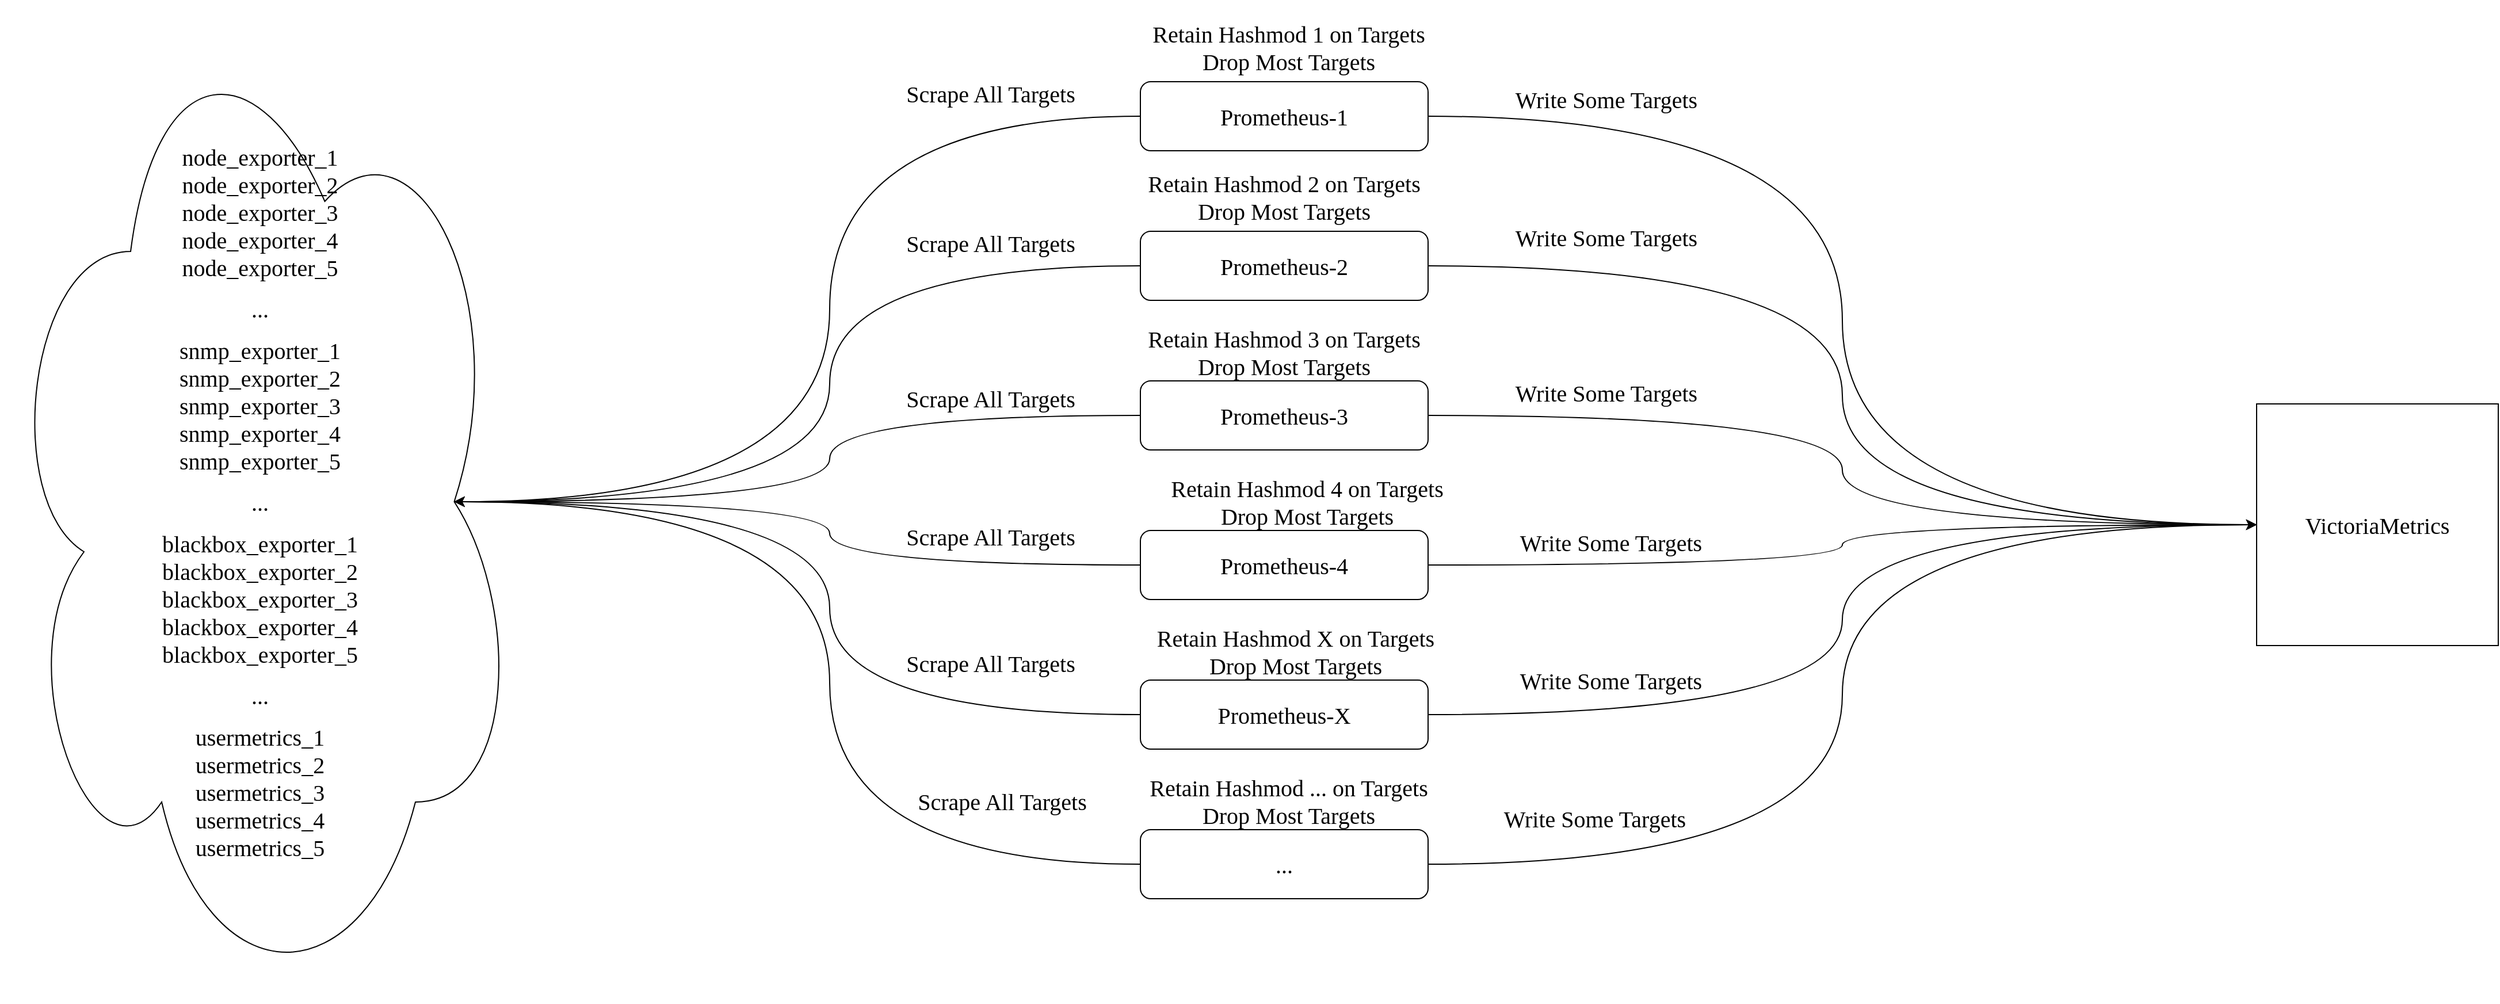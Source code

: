 <mxfile version="20.3.3" type="github">
  <diagram id="3_i7pnRN1mMnfPFEKbxZ" name="第 1 页">
    <mxGraphModel dx="2952" dy="809" grid="1" gridSize="10" guides="1" tooltips="1" connect="1" arrows="1" fold="1" page="1" pageScale="1" pageWidth="827" pageHeight="1169" math="0" shadow="0">
      <root>
        <mxCell id="0" />
        <mxCell id="1" parent="0" />
        <mxCell id="cNuTvtTyNtGrVQrMZ5xX-1" value="&lt;p&gt;&lt;span style=&quot;font-family: &amp;quot;Comic Sans MS&amp;quot;; font-size: 20px;&quot;&gt;node&lt;/span&gt;&lt;span style=&quot;background-color: initial; font-family: &amp;quot;Comic Sans MS&amp;quot;; font-size: 20px;&quot;&gt;_exporter_1&lt;/span&gt;&lt;span style=&quot;font-family: &amp;quot;Comic Sans MS&amp;quot;; font-size: 20px;&quot;&gt;&lt;br&gt;&lt;/span&gt;&lt;span style=&quot;font-family: &amp;quot;Comic Sans MS&amp;quot;; font-size: 20px;&quot;&gt;node&lt;/span&gt;&lt;span style=&quot;background-color: initial; font-family: &amp;quot;Comic Sans MS&amp;quot;; font-size: 20px;&quot;&gt;_exporter_2&lt;/span&gt;&lt;span style=&quot;background-color: initial; font-family: &amp;quot;Comic Sans MS&amp;quot;; font-size: 20px;&quot;&gt;&lt;br&gt;&lt;/span&gt;&lt;span style=&quot;font-family: &amp;quot;Comic Sans MS&amp;quot;; font-size: 20px;&quot;&gt;node&lt;/span&gt;&lt;span style=&quot;background-color: initial; font-family: &amp;quot;Comic Sans MS&amp;quot;; font-size: 20px;&quot;&gt;_exporter_3&lt;/span&gt;&lt;span style=&quot;font-family: &amp;quot;Comic Sans MS&amp;quot;; font-size: 20px;&quot;&gt;&lt;br&gt;&lt;/span&gt;&lt;span style=&quot;font-family: &amp;quot;Comic Sans MS&amp;quot;; font-size: 20px;&quot;&gt;node&lt;/span&gt;&lt;span style=&quot;background-color: initial; font-family: &amp;quot;Comic Sans MS&amp;quot;; font-size: 20px;&quot;&gt;_exporter&lt;/span&gt;&lt;span style=&quot;font-family: &amp;quot;Comic Sans MS&amp;quot;; font-size: 20px;&quot;&gt;_4&lt;/span&gt;&lt;span style=&quot;font-family: &amp;quot;Comic Sans MS&amp;quot;; font-size: 20px;&quot;&gt;&lt;br&gt;&lt;/span&gt;&lt;span style=&quot;font-family: &amp;quot;Comic Sans MS&amp;quot;; font-size: 20px;&quot;&gt;node&lt;/span&gt;&lt;span style=&quot;background-color: initial; font-family: &amp;quot;Comic Sans MS&amp;quot;; font-size: 20px;&quot;&gt;_exporter_5&lt;/span&gt;&lt;/p&gt;&lt;p&gt;&lt;span style=&quot;background-color: initial; font-family: &amp;quot;Comic Sans MS&amp;quot;; font-size: 20px;&quot;&gt;...&lt;/span&gt;&lt;/p&gt;&lt;p&gt;&lt;span style=&quot;font-family: &amp;quot;Comic Sans MS&amp;quot;; font-size: 20px;&quot;&gt;snmp&lt;/span&gt;&lt;span style=&quot;background-color: initial; font-family: &amp;quot;Comic Sans MS&amp;quot;; font-size: 20px;&quot;&gt;_exporter_1&lt;/span&gt;&lt;span style=&quot;font-family: &amp;quot;Comic Sans MS&amp;quot;; font-size: 20px;&quot;&gt;&lt;br&gt;&lt;/span&gt;&lt;span style=&quot;font-family: &amp;quot;Comic Sans MS&amp;quot;; font-size: 20px;&quot;&gt;snmp&lt;/span&gt;&lt;span style=&quot;background-color: initial; font-family: &amp;quot;Comic Sans MS&amp;quot;; font-size: 20px;&quot;&gt;_exporter_2&lt;/span&gt;&lt;span style=&quot;background-color: initial; font-family: &amp;quot;Comic Sans MS&amp;quot;; font-size: 20px;&quot;&gt;&lt;br&gt;&lt;/span&gt;&lt;span style=&quot;font-family: &amp;quot;Comic Sans MS&amp;quot;; font-size: 20px;&quot;&gt;snmp&lt;/span&gt;&lt;span style=&quot;background-color: initial; font-family: &amp;quot;Comic Sans MS&amp;quot;; font-size: 20px;&quot;&gt;_exporter_3&lt;/span&gt;&lt;span style=&quot;font-family: &amp;quot;Comic Sans MS&amp;quot;; font-size: 20px;&quot;&gt;&lt;br&gt;&lt;/span&gt;&lt;span style=&quot;font-family: &amp;quot;Comic Sans MS&amp;quot;; font-size: 20px;&quot;&gt;snmp&lt;/span&gt;&lt;span style=&quot;background-color: initial; font-family: &amp;quot;Comic Sans MS&amp;quot;; font-size: 20px;&quot;&gt;_exporter_4&lt;/span&gt;&lt;span style=&quot;font-family: &amp;quot;Comic Sans MS&amp;quot;; font-size: 20px;&quot;&gt;&lt;br&gt;&lt;/span&gt;&lt;span style=&quot;font-family: &amp;quot;Comic Sans MS&amp;quot;; font-size: 20px;&quot;&gt;snmp&lt;/span&gt;&lt;span style=&quot;background-color: initial; font-family: &amp;quot;Comic Sans MS&amp;quot;; font-size: 20px;&quot;&gt;_exporter_5&lt;/span&gt;&lt;br&gt;&lt;/p&gt;&lt;p&gt;&lt;span style=&quot;font-family: &amp;quot;Comic Sans MS&amp;quot;; font-size: 20px;&quot;&gt;...&lt;/span&gt;&lt;br&gt;&lt;/p&gt;&lt;p&gt;&lt;/p&gt;&lt;span style=&quot;font-family: &amp;quot;Comic Sans MS&amp;quot;; font-size: 20px;&quot;&gt;blackbox&lt;/span&gt;&lt;span style=&quot;font-family: &amp;quot;Comic Sans MS&amp;quot;; font-size: 20px; background-color: initial;&quot;&gt;_exporter_1&lt;/span&gt;&lt;span style=&quot;font-family: &amp;quot;Comic Sans MS&amp;quot;; font-size: 20px;&quot;&gt;&lt;br&gt;&lt;/span&gt;&lt;span style=&quot;font-family: &amp;quot;Comic Sans MS&amp;quot;; font-size: 20px;&quot;&gt;blackbox&lt;/span&gt;&lt;span style=&quot;font-family: &amp;quot;Comic Sans MS&amp;quot;; font-size: 20px; background-color: initial;&quot;&gt;_exporter_2&lt;br&gt;&lt;/span&gt;&lt;span style=&quot;font-family: &amp;quot;Comic Sans MS&amp;quot;; font-size: 20px;&quot;&gt;blackbox&lt;/span&gt;&lt;span style=&quot;background-color: initial; font-family: &amp;quot;Comic Sans MS&amp;quot;; font-size: 20px;&quot;&gt;_exporter_3&lt;/span&gt;&lt;span style=&quot;font-family: &amp;quot;Comic Sans MS&amp;quot;; font-size: 20px;&quot;&gt;&lt;br&gt;&lt;/span&gt;&lt;span style=&quot;font-family: &amp;quot;Comic Sans MS&amp;quot;; font-size: 20px;&quot;&gt;blackbox&lt;/span&gt;&lt;span style=&quot;background-color: initial; font-family: &amp;quot;Comic Sans MS&amp;quot;; font-size: 20px;&quot;&gt;_exporter_4&lt;/span&gt;&lt;span style=&quot;font-family: &amp;quot;Comic Sans MS&amp;quot;; font-size: 20px;&quot;&gt;&lt;br&gt;&lt;/span&gt;&lt;span style=&quot;font-family: &amp;quot;Comic Sans MS&amp;quot;; font-size: 20px;&quot;&gt;blackbox&lt;/span&gt;&lt;span style=&quot;background-color: initial; font-family: &amp;quot;Comic Sans MS&amp;quot;; font-size: 20px;&quot;&gt;_exporter_5&lt;/span&gt;&lt;span style=&quot;font-family: &amp;quot;Comic Sans MS&amp;quot;; font-size: 20px;&quot;&gt;&lt;br&gt;&lt;/span&gt;&lt;p&gt;&lt;span style=&quot;font-family: &amp;quot;Comic Sans MS&amp;quot;; font-size: 20px;&quot;&gt;...&lt;/span&gt;&lt;br&gt;&lt;/p&gt;&lt;p&gt;&lt;span style=&quot;background-color: initial; font-family: &amp;quot;Comic Sans MS&amp;quot;; font-size: 20px;&quot;&gt;usermetrics_1&lt;/span&gt;&lt;span style=&quot;font-family: &amp;quot;Comic Sans MS&amp;quot;; font-size: 20px;&quot;&gt;&lt;br&gt;&lt;/span&gt;&lt;span style=&quot;font-family: &amp;quot;Comic Sans MS&amp;quot;; font-size: 20px;&quot;&gt;usermetrics&lt;/span&gt;&lt;span style=&quot;background-color: initial; font-family: &amp;quot;Comic Sans MS&amp;quot;; font-size: 20px;&quot;&gt;_2&lt;br&gt;&lt;/span&gt;&lt;span style=&quot;font-family: &amp;quot;Comic Sans MS&amp;quot;; font-size: 20px;&quot;&gt;usermetrics&lt;/span&gt;&lt;span style=&quot;background-color: initial; font-family: &amp;quot;Comic Sans MS&amp;quot;; font-size: 20px;&quot;&gt;_3&lt;/span&gt;&lt;span style=&quot;font-family: &amp;quot;Comic Sans MS&amp;quot;; font-size: 20px;&quot;&gt;&lt;br&gt;&lt;/span&gt;&lt;span style=&quot;font-family: &amp;quot;Comic Sans MS&amp;quot;; font-size: 20px;&quot;&gt;usermetrics&lt;/span&gt;&lt;span style=&quot;background-color: initial; font-family: &amp;quot;Comic Sans MS&amp;quot;; font-size: 20px;&quot;&gt;_4&lt;/span&gt;&lt;span style=&quot;font-family: &amp;quot;Comic Sans MS&amp;quot;; font-size: 20px;&quot;&gt;&lt;br&gt;&lt;/span&gt;&lt;span style=&quot;font-family: &amp;quot;Comic Sans MS&amp;quot;; font-size: 20px;&quot;&gt;usermetrics&lt;/span&gt;&lt;span style=&quot;background-color: initial; font-family: &amp;quot;Comic Sans MS&amp;quot;; font-size: 20px;&quot;&gt;_5&lt;/span&gt;&lt;br&gt;&lt;/p&gt;" style="ellipse;shape=cloud;whiteSpace=wrap;html=1;" vertex="1" parent="1">
          <mxGeometry x="-1110" y="140" width="450" height="870" as="geometry" />
        </mxCell>
        <mxCell id="cNuTvtTyNtGrVQrMZ5xX-9" style="edgeStyle=orthogonalEdgeStyle;rounded=0;orthogonalLoop=1;jettySize=auto;html=1;exitX=1;exitY=0.5;exitDx=0;exitDy=0;entryX=0;entryY=0.5;entryDx=0;entryDy=0;fontFamily=Comic Sans MS;fontSize=20;curved=1;" edge="1" parent="1" source="cNuTvtTyNtGrVQrMZ5xX-2" target="cNuTvtTyNtGrVQrMZ5xX-8">
          <mxGeometry relative="1" as="geometry" />
        </mxCell>
        <mxCell id="cNuTvtTyNtGrVQrMZ5xX-50" style="edgeStyle=orthogonalEdgeStyle;curved=1;rounded=0;orthogonalLoop=1;jettySize=auto;html=1;exitX=0;exitY=0.5;exitDx=0;exitDy=0;entryX=0.875;entryY=0.5;entryDx=0;entryDy=0;entryPerimeter=0;fontFamily=Comic Sans MS;fontSize=20;" edge="1" parent="1" source="cNuTvtTyNtGrVQrMZ5xX-2" target="cNuTvtTyNtGrVQrMZ5xX-1">
          <mxGeometry relative="1" as="geometry" />
        </mxCell>
        <mxCell id="cNuTvtTyNtGrVQrMZ5xX-2" value="Prometheus-1" style="rounded=1;whiteSpace=wrap;html=1;fontFamily=Comic Sans MS;fontSize=20;" vertex="1" parent="1">
          <mxGeometry x="-120" y="210" width="250" height="60" as="geometry" />
        </mxCell>
        <mxCell id="cNuTvtTyNtGrVQrMZ5xX-10" style="edgeStyle=orthogonalEdgeStyle;curved=1;rounded=0;orthogonalLoop=1;jettySize=auto;html=1;exitX=1;exitY=0.5;exitDx=0;exitDy=0;entryX=0;entryY=0.5;entryDx=0;entryDy=0;fontFamily=Comic Sans MS;fontSize=20;" edge="1" parent="1" source="cNuTvtTyNtGrVQrMZ5xX-3" target="cNuTvtTyNtGrVQrMZ5xX-8">
          <mxGeometry relative="1" as="geometry" />
        </mxCell>
        <mxCell id="cNuTvtTyNtGrVQrMZ5xX-18" style="edgeStyle=orthogonalEdgeStyle;curved=1;rounded=0;orthogonalLoop=1;jettySize=auto;html=1;exitX=0;exitY=0.5;exitDx=0;exitDy=0;entryX=0.875;entryY=0.5;entryDx=0;entryDy=0;entryPerimeter=0;fontFamily=Comic Sans MS;fontSize=20;" edge="1" parent="1" source="cNuTvtTyNtGrVQrMZ5xX-3" target="cNuTvtTyNtGrVQrMZ5xX-1">
          <mxGeometry relative="1" as="geometry" />
        </mxCell>
        <mxCell id="cNuTvtTyNtGrVQrMZ5xX-3" value="Prometheus-2" style="rounded=1;whiteSpace=wrap;html=1;fontFamily=Comic Sans MS;fontSize=20;" vertex="1" parent="1">
          <mxGeometry x="-120" y="340" width="250" height="60" as="geometry" />
        </mxCell>
        <mxCell id="cNuTvtTyNtGrVQrMZ5xX-11" style="edgeStyle=orthogonalEdgeStyle;curved=1;rounded=0;orthogonalLoop=1;jettySize=auto;html=1;exitX=1;exitY=0.5;exitDx=0;exitDy=0;fontFamily=Comic Sans MS;fontSize=20;entryX=0;entryY=0.5;entryDx=0;entryDy=0;" edge="1" parent="1" source="cNuTvtTyNtGrVQrMZ5xX-4" target="cNuTvtTyNtGrVQrMZ5xX-8">
          <mxGeometry relative="1" as="geometry" />
        </mxCell>
        <mxCell id="cNuTvtTyNtGrVQrMZ5xX-19" style="edgeStyle=orthogonalEdgeStyle;curved=1;rounded=0;orthogonalLoop=1;jettySize=auto;html=1;exitX=0;exitY=0.5;exitDx=0;exitDy=0;entryX=0.875;entryY=0.5;entryDx=0;entryDy=0;entryPerimeter=0;fontFamily=Comic Sans MS;fontSize=20;" edge="1" parent="1" source="cNuTvtTyNtGrVQrMZ5xX-4" target="cNuTvtTyNtGrVQrMZ5xX-1">
          <mxGeometry relative="1" as="geometry" />
        </mxCell>
        <mxCell id="cNuTvtTyNtGrVQrMZ5xX-4" value="Prometheus-3" style="rounded=1;whiteSpace=wrap;html=1;fontFamily=Comic Sans MS;fontSize=20;" vertex="1" parent="1">
          <mxGeometry x="-120" y="470" width="250" height="60" as="geometry" />
        </mxCell>
        <mxCell id="cNuTvtTyNtGrVQrMZ5xX-12" style="edgeStyle=orthogonalEdgeStyle;curved=1;rounded=0;orthogonalLoop=1;jettySize=auto;html=1;exitX=1;exitY=0.5;exitDx=0;exitDy=0;fontFamily=Comic Sans MS;fontSize=20;" edge="1" parent="1" source="cNuTvtTyNtGrVQrMZ5xX-5" target="cNuTvtTyNtGrVQrMZ5xX-8">
          <mxGeometry relative="1" as="geometry" />
        </mxCell>
        <mxCell id="cNuTvtTyNtGrVQrMZ5xX-20" style="edgeStyle=orthogonalEdgeStyle;curved=1;rounded=0;orthogonalLoop=1;jettySize=auto;html=1;exitX=0;exitY=0.5;exitDx=0;exitDy=0;entryX=0.875;entryY=0.5;entryDx=0;entryDy=0;entryPerimeter=0;fontFamily=Comic Sans MS;fontSize=20;" edge="1" parent="1" source="cNuTvtTyNtGrVQrMZ5xX-5" target="cNuTvtTyNtGrVQrMZ5xX-1">
          <mxGeometry relative="1" as="geometry" />
        </mxCell>
        <mxCell id="cNuTvtTyNtGrVQrMZ5xX-5" value="Prometheus-4" style="rounded=1;whiteSpace=wrap;html=1;fontFamily=Comic Sans MS;fontSize=20;" vertex="1" parent="1">
          <mxGeometry x="-120" y="600" width="250" height="60" as="geometry" />
        </mxCell>
        <mxCell id="cNuTvtTyNtGrVQrMZ5xX-21" style="edgeStyle=orthogonalEdgeStyle;curved=1;rounded=0;orthogonalLoop=1;jettySize=auto;html=1;exitX=0;exitY=0.5;exitDx=0;exitDy=0;entryX=0.875;entryY=0.5;entryDx=0;entryDy=0;entryPerimeter=0;fontFamily=Comic Sans MS;fontSize=20;" edge="1" parent="1" source="cNuTvtTyNtGrVQrMZ5xX-6" target="cNuTvtTyNtGrVQrMZ5xX-1">
          <mxGeometry relative="1" as="geometry" />
        </mxCell>
        <mxCell id="cNuTvtTyNtGrVQrMZ5xX-43" style="edgeStyle=orthogonalEdgeStyle;curved=1;rounded=0;orthogonalLoop=1;jettySize=auto;html=1;exitX=1;exitY=0.5;exitDx=0;exitDy=0;entryX=0;entryY=0.5;entryDx=0;entryDy=0;fontFamily=Comic Sans MS;fontSize=20;" edge="1" parent="1" source="cNuTvtTyNtGrVQrMZ5xX-6" target="cNuTvtTyNtGrVQrMZ5xX-8">
          <mxGeometry relative="1" as="geometry" />
        </mxCell>
        <mxCell id="cNuTvtTyNtGrVQrMZ5xX-6" value="Prometheus-X" style="rounded=1;whiteSpace=wrap;html=1;fontFamily=Comic Sans MS;fontSize=20;" vertex="1" parent="1">
          <mxGeometry x="-120" y="730" width="250" height="60" as="geometry" />
        </mxCell>
        <mxCell id="cNuTvtTyNtGrVQrMZ5xX-14" style="edgeStyle=orthogonalEdgeStyle;curved=1;rounded=0;orthogonalLoop=1;jettySize=auto;html=1;exitX=1;exitY=0.5;exitDx=0;exitDy=0;entryX=0;entryY=0.5;entryDx=0;entryDy=0;fontFamily=Comic Sans MS;fontSize=20;" edge="1" parent="1" source="cNuTvtTyNtGrVQrMZ5xX-7" target="cNuTvtTyNtGrVQrMZ5xX-8">
          <mxGeometry relative="1" as="geometry" />
        </mxCell>
        <mxCell id="cNuTvtTyNtGrVQrMZ5xX-22" style="edgeStyle=orthogonalEdgeStyle;curved=1;rounded=0;orthogonalLoop=1;jettySize=auto;html=1;exitX=0;exitY=0.5;exitDx=0;exitDy=0;entryX=0.875;entryY=0.5;entryDx=0;entryDy=0;entryPerimeter=0;fontFamily=Comic Sans MS;fontSize=20;" edge="1" parent="1" source="cNuTvtTyNtGrVQrMZ5xX-7" target="cNuTvtTyNtGrVQrMZ5xX-1">
          <mxGeometry relative="1" as="geometry" />
        </mxCell>
        <mxCell id="cNuTvtTyNtGrVQrMZ5xX-7" value="..." style="rounded=1;whiteSpace=wrap;html=1;fontFamily=Comic Sans MS;fontSize=20;" vertex="1" parent="1">
          <mxGeometry x="-120" y="860" width="250" height="60" as="geometry" />
        </mxCell>
        <mxCell id="cNuTvtTyNtGrVQrMZ5xX-8" value="VictoriaMetrics" style="whiteSpace=wrap;html=1;aspect=fixed;fontFamily=Comic Sans MS;fontSize=20;" vertex="1" parent="1">
          <mxGeometry x="850" y="490" width="210" height="210" as="geometry" />
        </mxCell>
        <mxCell id="cNuTvtTyNtGrVQrMZ5xX-15" value="Write Some Targets" style="text;html=1;strokeColor=none;fillColor=none;align=center;verticalAlign=middle;whiteSpace=wrap;rounded=0;fontFamily=Comic Sans MS;fontSize=20;" vertex="1" parent="1">
          <mxGeometry x="160" y="215" width="250" height="20" as="geometry" />
        </mxCell>
        <mxCell id="cNuTvtTyNtGrVQrMZ5xX-24" value="&lt;div style=&quot;text-align: left;&quot;&gt;&lt;/div&gt;Retain Hashmod 1 on Targets&lt;br&gt;Drop Most Targets" style="text;html=1;strokeColor=none;fillColor=none;align=center;verticalAlign=middle;whiteSpace=wrap;rounded=0;fontFamily=Comic Sans MS;fontSize=20;" vertex="1" parent="1">
          <mxGeometry x="-146" y="155" width="310" height="50" as="geometry" />
        </mxCell>
        <mxCell id="cNuTvtTyNtGrVQrMZ5xX-44" style="edgeStyle=orthogonalEdgeStyle;curved=1;rounded=0;orthogonalLoop=1;jettySize=auto;html=1;exitX=0.5;exitY=1;exitDx=0;exitDy=0;fontFamily=Comic Sans MS;fontSize=20;" edge="1" parent="1" source="cNuTvtTyNtGrVQrMZ5xX-15" target="cNuTvtTyNtGrVQrMZ5xX-15">
          <mxGeometry relative="1" as="geometry" />
        </mxCell>
        <mxCell id="cNuTvtTyNtGrVQrMZ5xX-45" value="Write Some Targets" style="text;html=1;strokeColor=none;fillColor=none;align=center;verticalAlign=middle;whiteSpace=wrap;rounded=0;fontFamily=Comic Sans MS;fontSize=20;" vertex="1" parent="1">
          <mxGeometry x="160" y="335" width="250" height="20" as="geometry" />
        </mxCell>
        <mxCell id="cNuTvtTyNtGrVQrMZ5xX-46" value="Write Some Targets" style="text;html=1;strokeColor=none;fillColor=none;align=center;verticalAlign=middle;whiteSpace=wrap;rounded=0;fontFamily=Comic Sans MS;fontSize=20;" vertex="1" parent="1">
          <mxGeometry x="160" y="470" width="250" height="20" as="geometry" />
        </mxCell>
        <mxCell id="cNuTvtTyNtGrVQrMZ5xX-47" value="Write Some Targets" style="text;html=1;strokeColor=none;fillColor=none;align=center;verticalAlign=middle;whiteSpace=wrap;rounded=0;fontFamily=Comic Sans MS;fontSize=20;" vertex="1" parent="1">
          <mxGeometry x="164" y="600" width="250" height="20" as="geometry" />
        </mxCell>
        <mxCell id="cNuTvtTyNtGrVQrMZ5xX-48" value="Write Some Targets" style="text;html=1;strokeColor=none;fillColor=none;align=center;verticalAlign=middle;whiteSpace=wrap;rounded=0;fontFamily=Comic Sans MS;fontSize=20;" vertex="1" parent="1">
          <mxGeometry x="164" y="720" width="250" height="20" as="geometry" />
        </mxCell>
        <mxCell id="cNuTvtTyNtGrVQrMZ5xX-49" value="Write Some Targets" style="text;html=1;strokeColor=none;fillColor=none;align=center;verticalAlign=middle;whiteSpace=wrap;rounded=0;fontFamily=Comic Sans MS;fontSize=20;" vertex="1" parent="1">
          <mxGeometry x="150" y="840" width="250" height="20" as="geometry" />
        </mxCell>
        <mxCell id="cNuTvtTyNtGrVQrMZ5xX-51" value="Scrape All Targets" style="text;html=1;strokeColor=none;fillColor=none;align=center;verticalAlign=middle;whiteSpace=wrap;rounded=0;fontFamily=Comic Sans MS;fontSize=20;rotation=0;" vertex="1" parent="1">
          <mxGeometry x="-350" y="205" width="200" height="30" as="geometry" />
        </mxCell>
        <mxCell id="cNuTvtTyNtGrVQrMZ5xX-52" value="Scrape All Targets" style="text;html=1;strokeColor=none;fillColor=none;align=center;verticalAlign=middle;whiteSpace=wrap;rounded=0;fontFamily=Comic Sans MS;fontSize=20;rotation=0;" vertex="1" parent="1">
          <mxGeometry x="-350" y="335" width="200" height="30" as="geometry" />
        </mxCell>
        <mxCell id="cNuTvtTyNtGrVQrMZ5xX-53" value="Scrape All Targets" style="text;html=1;strokeColor=none;fillColor=none;align=center;verticalAlign=middle;whiteSpace=wrap;rounded=0;fontFamily=Comic Sans MS;fontSize=20;rotation=0;" vertex="1" parent="1">
          <mxGeometry x="-350" y="470" width="200" height="30" as="geometry" />
        </mxCell>
        <mxCell id="cNuTvtTyNtGrVQrMZ5xX-54" value="Scrape All Targets" style="text;html=1;strokeColor=none;fillColor=none;align=center;verticalAlign=middle;whiteSpace=wrap;rounded=0;fontFamily=Comic Sans MS;fontSize=20;rotation=0;" vertex="1" parent="1">
          <mxGeometry x="-350" y="590" width="200" height="30" as="geometry" />
        </mxCell>
        <mxCell id="cNuTvtTyNtGrVQrMZ5xX-55" value="Scrape All Targets" style="text;html=1;strokeColor=none;fillColor=none;align=center;verticalAlign=middle;whiteSpace=wrap;rounded=0;fontFamily=Comic Sans MS;fontSize=20;rotation=0;" vertex="1" parent="1">
          <mxGeometry x="-350" y="700" width="200" height="30" as="geometry" />
        </mxCell>
        <mxCell id="cNuTvtTyNtGrVQrMZ5xX-56" value="Scrape All Targets" style="text;html=1;strokeColor=none;fillColor=none;align=center;verticalAlign=middle;whiteSpace=wrap;rounded=0;fontFamily=Comic Sans MS;fontSize=20;rotation=0;" vertex="1" parent="1">
          <mxGeometry x="-340" y="820" width="200" height="30" as="geometry" />
        </mxCell>
        <mxCell id="cNuTvtTyNtGrVQrMZ5xX-57" style="edgeStyle=orthogonalEdgeStyle;curved=1;rounded=0;orthogonalLoop=1;jettySize=auto;html=1;exitX=0.5;exitY=1;exitDx=0;exitDy=0;fontFamily=Comic Sans MS;fontSize=20;" edge="1" parent="1" source="cNuTvtTyNtGrVQrMZ5xX-47" target="cNuTvtTyNtGrVQrMZ5xX-47">
          <mxGeometry relative="1" as="geometry" />
        </mxCell>
        <mxCell id="cNuTvtTyNtGrVQrMZ5xX-58" value="&lt;div style=&quot;text-align: left;&quot;&gt;&lt;/div&gt;Retain Hashmod 2 on Targets&lt;br&gt;Drop Most Targets" style="text;html=1;strokeColor=none;fillColor=none;align=center;verticalAlign=middle;whiteSpace=wrap;rounded=0;fontFamily=Comic Sans MS;fontSize=20;" vertex="1" parent="1">
          <mxGeometry x="-150" y="285" width="310" height="50" as="geometry" />
        </mxCell>
        <mxCell id="cNuTvtTyNtGrVQrMZ5xX-59" value="&lt;div style=&quot;text-align: left;&quot;&gt;&lt;/div&gt;Retain Hashmod 3 on Targets&lt;br&gt;Drop Most Targets" style="text;html=1;strokeColor=none;fillColor=none;align=center;verticalAlign=middle;whiteSpace=wrap;rounded=0;fontFamily=Comic Sans MS;fontSize=20;" vertex="1" parent="1">
          <mxGeometry x="-150" y="420" width="310" height="50" as="geometry" />
        </mxCell>
        <mxCell id="cNuTvtTyNtGrVQrMZ5xX-60" value="&lt;div style=&quot;text-align: left;&quot;&gt;&lt;/div&gt;Retain Hashmod 4 on Targets&lt;br&gt;Drop Most Targets" style="text;html=1;strokeColor=none;fillColor=none;align=center;verticalAlign=middle;whiteSpace=wrap;rounded=0;fontFamily=Comic Sans MS;fontSize=20;" vertex="1" parent="1">
          <mxGeometry x="-130" y="550" width="310" height="50" as="geometry" />
        </mxCell>
        <mxCell id="cNuTvtTyNtGrVQrMZ5xX-61" value="&lt;div style=&quot;text-align: left;&quot;&gt;&lt;/div&gt;Retain Hashmod X on Targets&lt;br&gt;Drop Most Targets" style="text;html=1;strokeColor=none;fillColor=none;align=center;verticalAlign=middle;whiteSpace=wrap;rounded=0;fontFamily=Comic Sans MS;fontSize=20;" vertex="1" parent="1">
          <mxGeometry x="-140" y="680" width="310" height="50" as="geometry" />
        </mxCell>
        <mxCell id="cNuTvtTyNtGrVQrMZ5xX-62" value="&lt;div style=&quot;text-align: left;&quot;&gt;&lt;/div&gt;Retain Hashmod ... on Targets&lt;br&gt;Drop Most Targets" style="text;html=1;strokeColor=none;fillColor=none;align=center;verticalAlign=middle;whiteSpace=wrap;rounded=0;fontFamily=Comic Sans MS;fontSize=20;" vertex="1" parent="1">
          <mxGeometry x="-146" y="810" width="310" height="50" as="geometry" />
        </mxCell>
      </root>
    </mxGraphModel>
  </diagram>
</mxfile>

